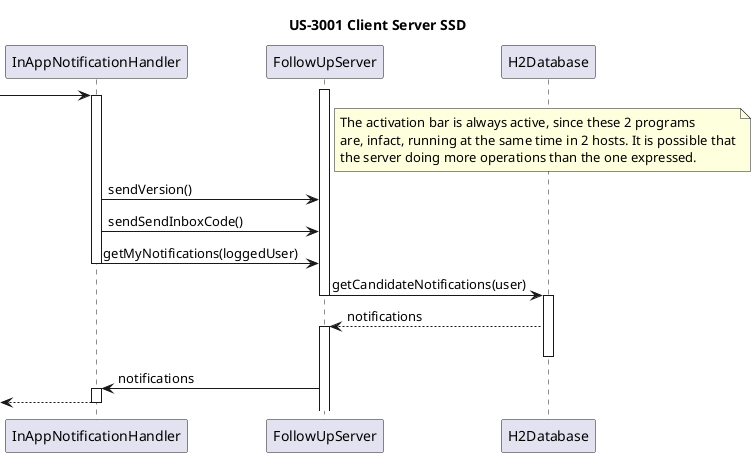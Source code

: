 @startuml
'https://plantuml.com/sequence-diagram

title US-3001 Client Server SSD

participant InAppNotificationHandler as handler
participant FollowUpServer as server
activate server
participant H2Database as db

-> handler
activate handler

note right server
The activation bar is always active, since these 2 programs
are, infact, running at the same time in 2 hosts. It is possible that
the server doing more operations than the one expressed.
end note

handler -> server : sendVersion()

handler -> server : sendSendInboxCode()

handler -> server : getMyNotifications(loggedUser)
deactivate handler
server -> db : getCandidateNotifications(user)
deactivate server

activate db
db --> server : notifications
activate server
deactivate db
deactivate handler

server -> handler : notifications
activate handler
<-- handler
deactivate handler








@enduml